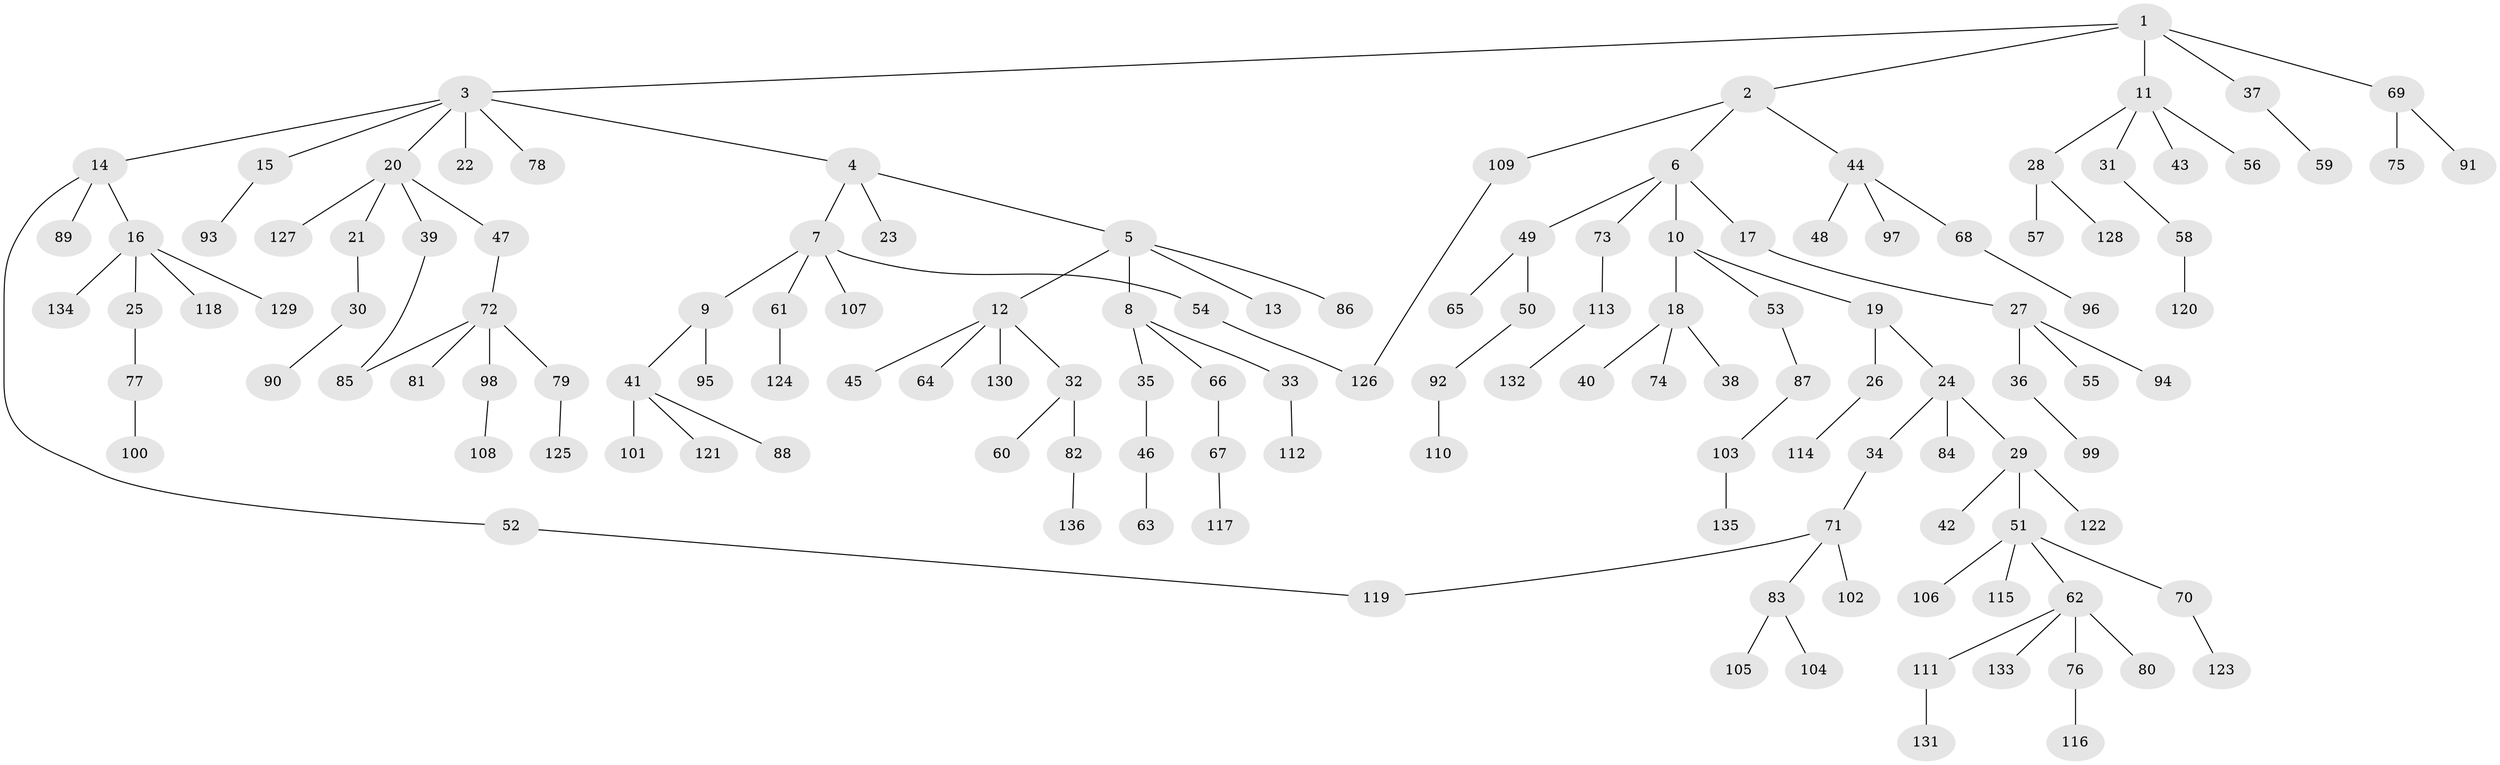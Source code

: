 // coarse degree distribution, {2: 0.18181818181818182, 4: 0.12727272727272726, 1: 0.45454545454545453, 3: 0.21818181818181817, 5: 0.01818181818181818}
// Generated by graph-tools (version 1.1) at 2025/36/03/04/25 23:36:07]
// undirected, 136 vertices, 138 edges
graph export_dot {
  node [color=gray90,style=filled];
  1;
  2;
  3;
  4;
  5;
  6;
  7;
  8;
  9;
  10;
  11;
  12;
  13;
  14;
  15;
  16;
  17;
  18;
  19;
  20;
  21;
  22;
  23;
  24;
  25;
  26;
  27;
  28;
  29;
  30;
  31;
  32;
  33;
  34;
  35;
  36;
  37;
  38;
  39;
  40;
  41;
  42;
  43;
  44;
  45;
  46;
  47;
  48;
  49;
  50;
  51;
  52;
  53;
  54;
  55;
  56;
  57;
  58;
  59;
  60;
  61;
  62;
  63;
  64;
  65;
  66;
  67;
  68;
  69;
  70;
  71;
  72;
  73;
  74;
  75;
  76;
  77;
  78;
  79;
  80;
  81;
  82;
  83;
  84;
  85;
  86;
  87;
  88;
  89;
  90;
  91;
  92;
  93;
  94;
  95;
  96;
  97;
  98;
  99;
  100;
  101;
  102;
  103;
  104;
  105;
  106;
  107;
  108;
  109;
  110;
  111;
  112;
  113;
  114;
  115;
  116;
  117;
  118;
  119;
  120;
  121;
  122;
  123;
  124;
  125;
  126;
  127;
  128;
  129;
  130;
  131;
  132;
  133;
  134;
  135;
  136;
  1 -- 2;
  1 -- 3;
  1 -- 11;
  1 -- 37;
  1 -- 69;
  2 -- 6;
  2 -- 44;
  2 -- 109;
  3 -- 4;
  3 -- 14;
  3 -- 15;
  3 -- 20;
  3 -- 22;
  3 -- 78;
  4 -- 5;
  4 -- 7;
  4 -- 23;
  5 -- 8;
  5 -- 12;
  5 -- 13;
  5 -- 86;
  6 -- 10;
  6 -- 17;
  6 -- 49;
  6 -- 73;
  7 -- 9;
  7 -- 54;
  7 -- 61;
  7 -- 107;
  8 -- 33;
  8 -- 35;
  8 -- 66;
  9 -- 41;
  9 -- 95;
  10 -- 18;
  10 -- 19;
  10 -- 53;
  11 -- 28;
  11 -- 31;
  11 -- 43;
  11 -- 56;
  12 -- 32;
  12 -- 45;
  12 -- 64;
  12 -- 130;
  14 -- 16;
  14 -- 52;
  14 -- 89;
  15 -- 93;
  16 -- 25;
  16 -- 118;
  16 -- 129;
  16 -- 134;
  17 -- 27;
  18 -- 38;
  18 -- 40;
  18 -- 74;
  19 -- 24;
  19 -- 26;
  20 -- 21;
  20 -- 39;
  20 -- 47;
  20 -- 127;
  21 -- 30;
  24 -- 29;
  24 -- 34;
  24 -- 84;
  25 -- 77;
  26 -- 114;
  27 -- 36;
  27 -- 55;
  27 -- 94;
  28 -- 57;
  28 -- 128;
  29 -- 42;
  29 -- 51;
  29 -- 122;
  30 -- 90;
  31 -- 58;
  32 -- 60;
  32 -- 82;
  33 -- 112;
  34 -- 71;
  35 -- 46;
  36 -- 99;
  37 -- 59;
  39 -- 85;
  41 -- 88;
  41 -- 101;
  41 -- 121;
  44 -- 48;
  44 -- 68;
  44 -- 97;
  46 -- 63;
  47 -- 72;
  49 -- 50;
  49 -- 65;
  50 -- 92;
  51 -- 62;
  51 -- 70;
  51 -- 106;
  51 -- 115;
  52 -- 119;
  53 -- 87;
  54 -- 126;
  58 -- 120;
  61 -- 124;
  62 -- 76;
  62 -- 80;
  62 -- 111;
  62 -- 133;
  66 -- 67;
  67 -- 117;
  68 -- 96;
  69 -- 75;
  69 -- 91;
  70 -- 123;
  71 -- 83;
  71 -- 102;
  71 -- 119;
  72 -- 79;
  72 -- 81;
  72 -- 98;
  72 -- 85;
  73 -- 113;
  76 -- 116;
  77 -- 100;
  79 -- 125;
  82 -- 136;
  83 -- 104;
  83 -- 105;
  87 -- 103;
  92 -- 110;
  98 -- 108;
  103 -- 135;
  109 -- 126;
  111 -- 131;
  113 -- 132;
}
